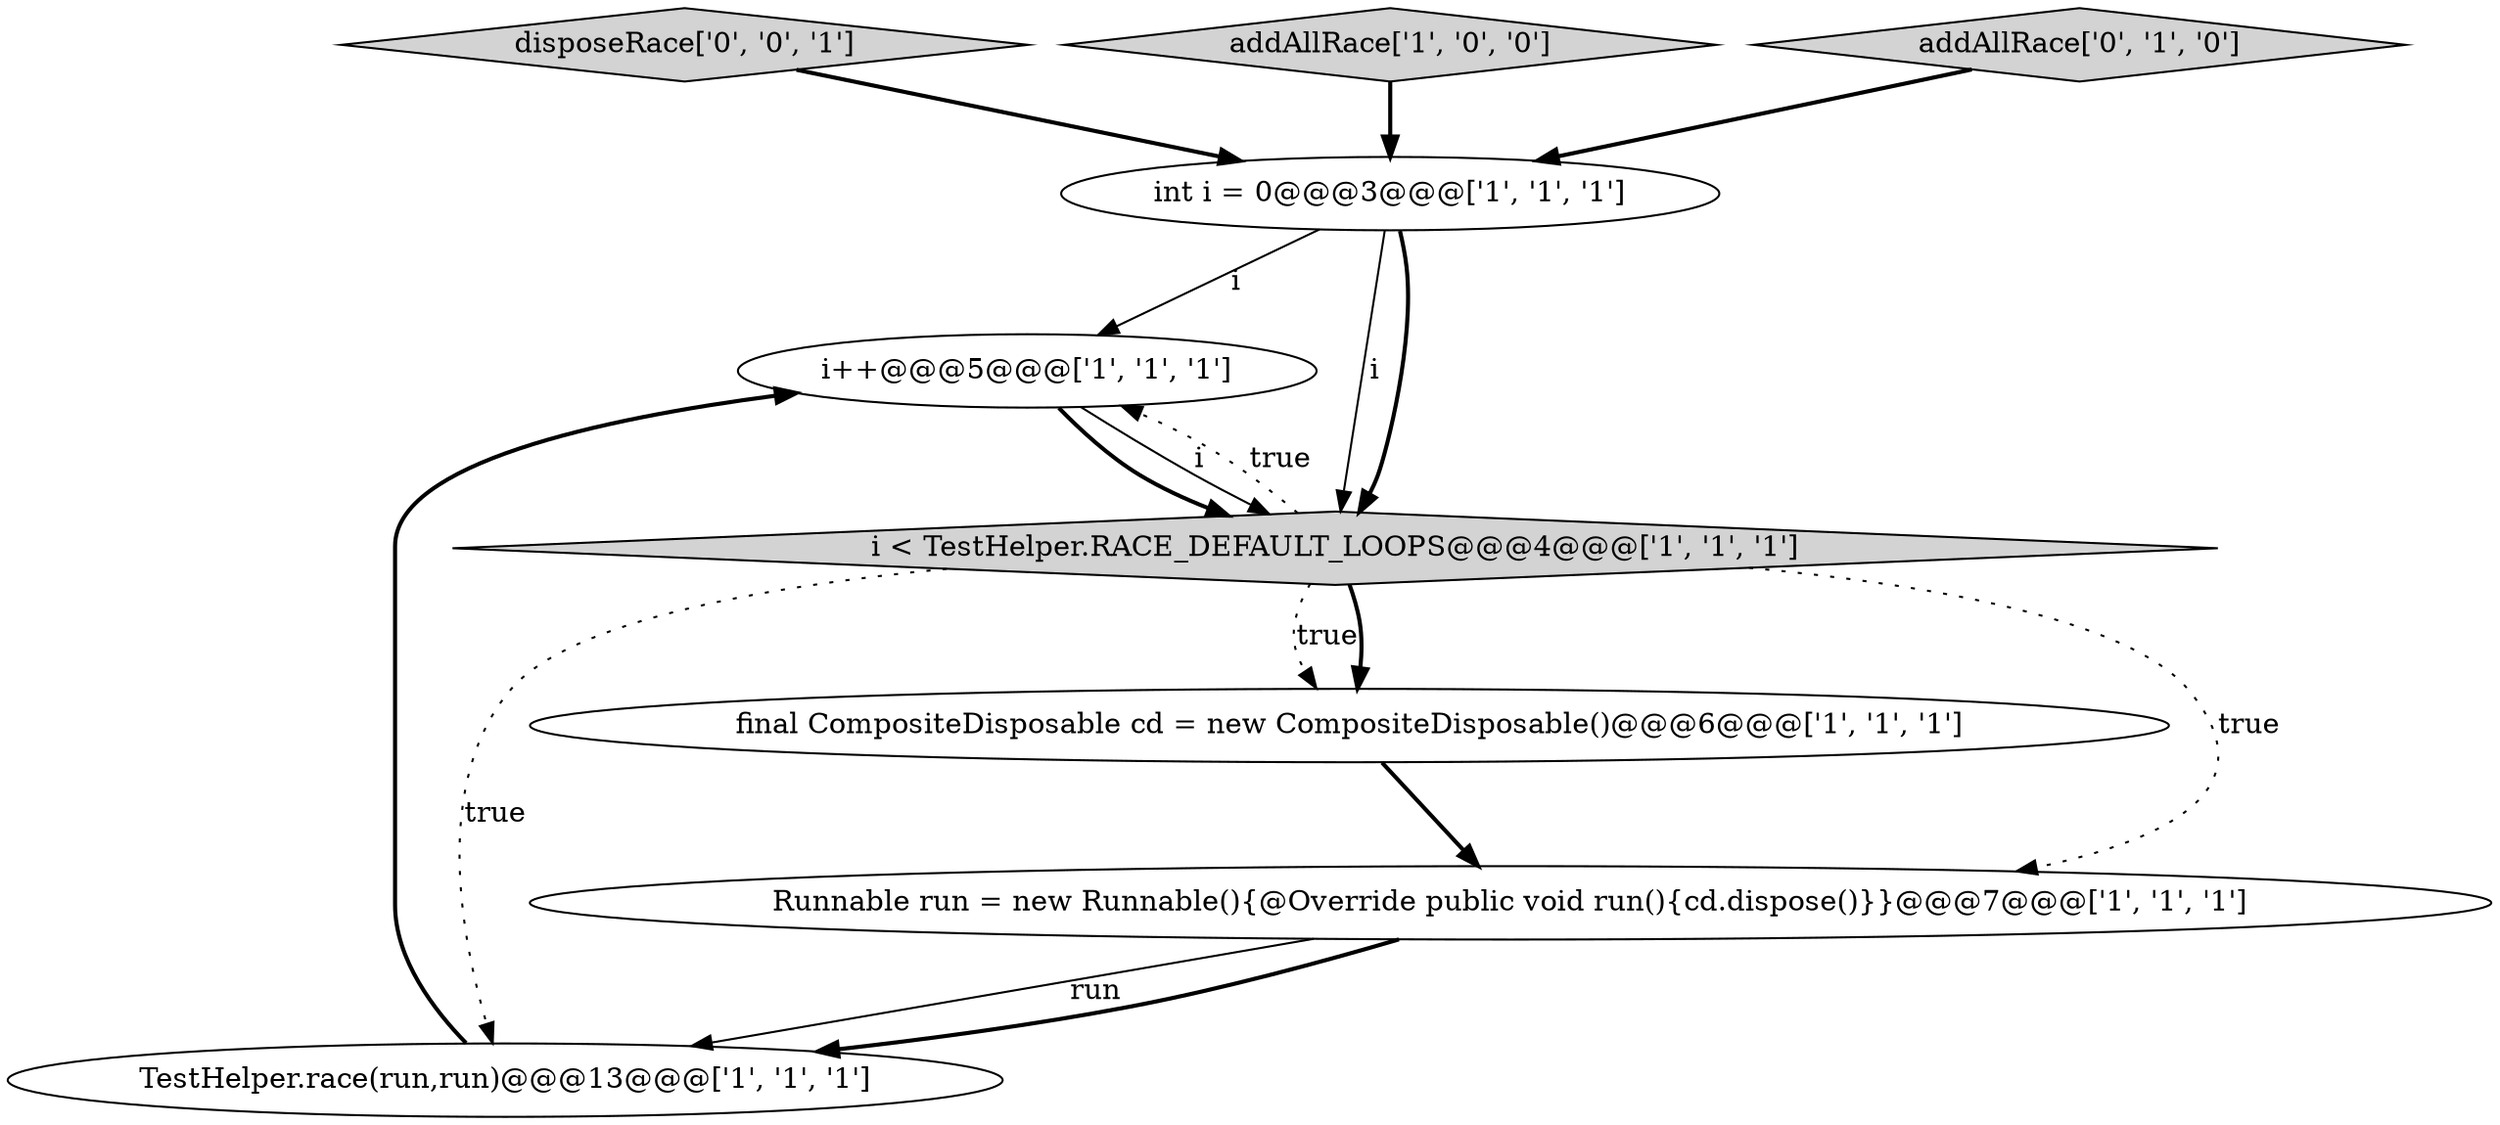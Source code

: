 digraph {
4 [style = filled, label = "int i = 0@@@3@@@['1', '1', '1']", fillcolor = white, shape = ellipse image = "AAA0AAABBB1BBB"];
3 [style = filled, label = "TestHelper.race(run,run)@@@13@@@['1', '1', '1']", fillcolor = white, shape = ellipse image = "AAA0AAABBB1BBB"];
0 [style = filled, label = "i++@@@5@@@['1', '1', '1']", fillcolor = white, shape = ellipse image = "AAA0AAABBB1BBB"];
8 [style = filled, label = "disposeRace['0', '0', '1']", fillcolor = lightgray, shape = diamond image = "AAA0AAABBB3BBB"];
2 [style = filled, label = "addAllRace['1', '0', '0']", fillcolor = lightgray, shape = diamond image = "AAA0AAABBB1BBB"];
5 [style = filled, label = "final CompositeDisposable cd = new CompositeDisposable()@@@6@@@['1', '1', '1']", fillcolor = white, shape = ellipse image = "AAA0AAABBB1BBB"];
6 [style = filled, label = "Runnable run = new Runnable(){@Override public void run(){cd.dispose()}}@@@7@@@['1', '1', '1']", fillcolor = white, shape = ellipse image = "AAA0AAABBB1BBB"];
7 [style = filled, label = "addAllRace['0', '1', '0']", fillcolor = lightgray, shape = diamond image = "AAA0AAABBB2BBB"];
1 [style = filled, label = "i < TestHelper.RACE_DEFAULT_LOOPS@@@4@@@['1', '1', '1']", fillcolor = lightgray, shape = diamond image = "AAA0AAABBB1BBB"];
4->0 [style = solid, label="i"];
6->3 [style = solid, label="run"];
1->0 [style = dotted, label="true"];
1->3 [style = dotted, label="true"];
4->1 [style = solid, label="i"];
2->4 [style = bold, label=""];
7->4 [style = bold, label=""];
1->5 [style = dotted, label="true"];
3->0 [style = bold, label=""];
8->4 [style = bold, label=""];
1->6 [style = dotted, label="true"];
6->3 [style = bold, label=""];
0->1 [style = bold, label=""];
5->6 [style = bold, label=""];
4->1 [style = bold, label=""];
0->1 [style = solid, label="i"];
1->5 [style = bold, label=""];
}
